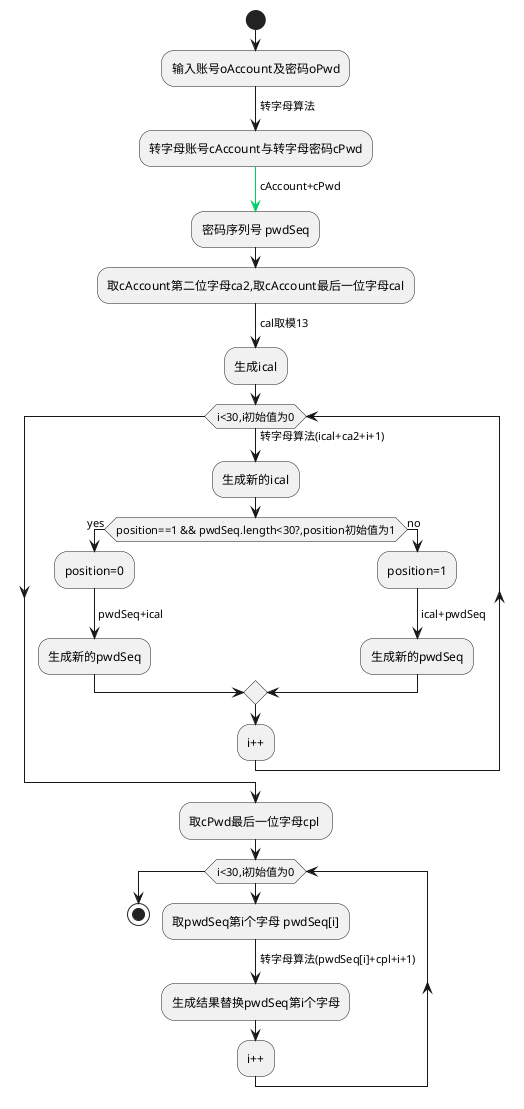 @startuml

start
    :输入账号oAccount及密码oPwd;
    ->转字母算法;
    :转字母账号cAccount与转字母密码cPwd;
    -[#00cc66]->cAccount+cPwd;
    :密码序列号 pwdSeq;
    :取cAccount第二位字母ca2,取cAccount最后一位字母cal;
    ->cal取模13;
    :生成ical;
while (i<30,i初始值为0)

  ->转字母算法(ical+ca2+i+1);
  :生成新的ical;
  if (position==1 && pwdSeq.length<30?,position初始值为1) then (yes)
    :position=0;
    ->pwdSeq+ical;
    :生成新的pwdSeq;
  else (no)
    :position=1;
    ->ical+pwdSeq;
    :生成新的pwdSeq;
  endif
  :i++;
endwhile
:取cPwd最后一位字母cpl ;
while (i<30,i初始值为0)
  :取pwdSeq第i个字母 pwdSeq[i];
  ->转字母算法(pwdSeq[i]+cpl+i+1);
  :生成结果替换pwdSeq第i个字母;
  :i++;
endwhile

stop

@enduml
